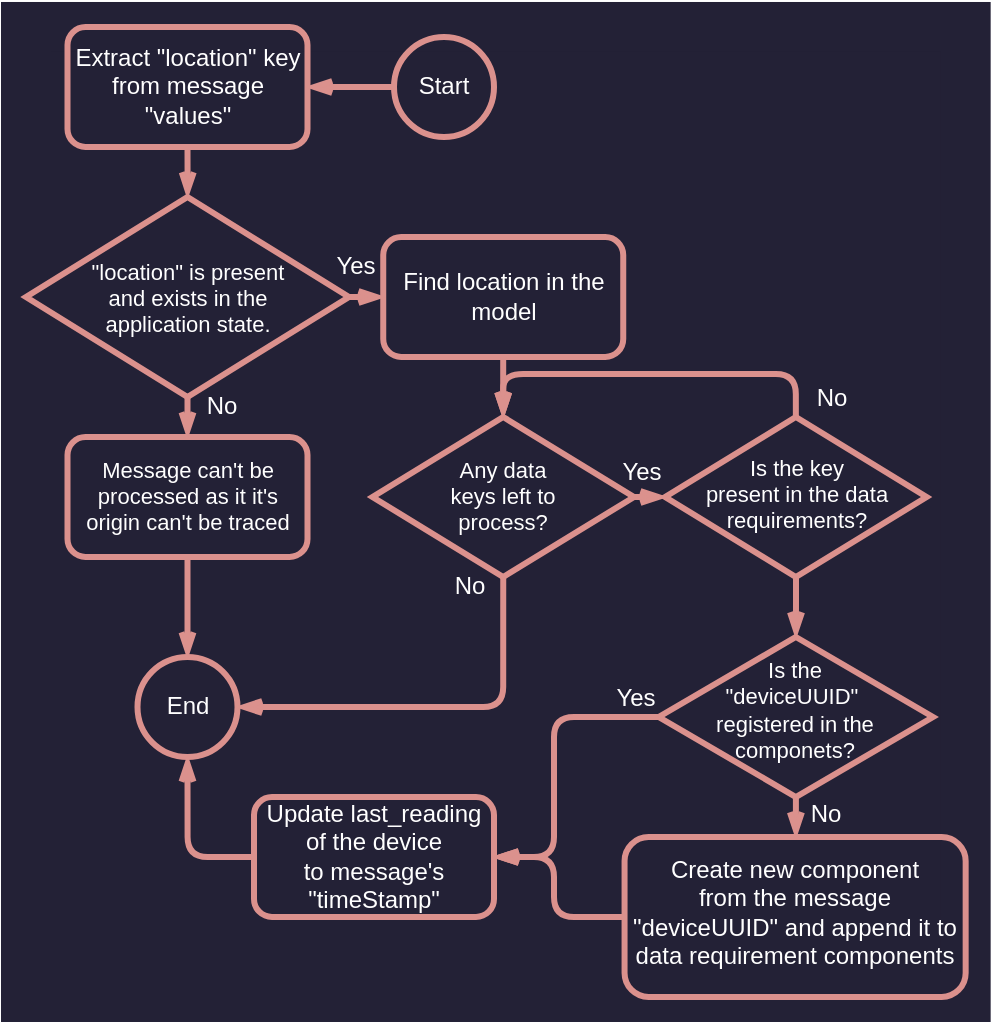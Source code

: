 <mxfile version="22.1.21" type="device">
  <diagram name="Page-1" id="BeeQXuH5mpLVNXQqc5U8">
    <mxGraphModel dx="986" dy="626" grid="0" gridSize="10" guides="1" tooltips="1" connect="1" arrows="1" fold="1" page="1" pageScale="1" pageWidth="850" pageHeight="1100" math="0" shadow="0">
      <root>
        <mxCell id="0" />
        <mxCell id="1" parent="0" />
        <mxCell id="66zhnWMjhhO7CBgq-leG-1" value="" style="edgeStyle=orthogonalEdgeStyle;shape=connector;curved=0;rounded=1;orthogonalLoop=1;jettySize=auto;html=1;labelBackgroundColor=default;strokeColor=#666666;strokeWidth=3;align=center;verticalAlign=middle;fontFamily=Helvetica;fontSize=12;fontColor=#666666;endArrow=openThin;endFill=0;fillColor=#FAE5C7;" parent="1" edge="1">
          <mxGeometry relative="1" as="geometry">
            <mxPoint x="260" y="1325.034" as="sourcePoint" />
          </mxGeometry>
        </mxCell>
        <mxCell id="66zhnWMjhhO7CBgq-leG-2" value="" style="edgeStyle=orthogonalEdgeStyle;shape=connector;curved=0;rounded=1;orthogonalLoop=1;jettySize=auto;html=1;labelBackgroundColor=default;strokeColor=#666666;strokeWidth=3;align=center;verticalAlign=middle;fontFamily=Helvetica;fontSize=12;fontColor=#666666;endArrow=openThin;endFill=0;fillColor=#FAE5C7;" parent="1" edge="1">
          <mxGeometry relative="1" as="geometry">
            <mxPoint x="288.38" y="1445" as="targetPoint" />
          </mxGeometry>
        </mxCell>
        <mxCell id="ECyIkPIBXfZ-GY6ZZjgO-1" value="" style="group;fontColor=#FFFFFF;fillColor=#232136;strokeColor=#232136;strokeWidth=25;container=0;" parent="1" vertex="1" connectable="0">
          <mxGeometry x="652" y="72.495" width="469.83" height="485" as="geometry" />
        </mxCell>
        <mxCell id="66zhnWMjhhO7CBgq-leG-128" value="Start" style="ellipse;whiteSpace=wrap;html=1;aspect=fixed;strokeColor=#DB918D;fontColor=#FFFFFF;fillColor=none;strokeWidth=3;container=0;" parent="1" vertex="1">
          <mxGeometry x="836" y="77.495" width="50" height="50" as="geometry" />
        </mxCell>
        <mxCell id="66zhnWMjhhO7CBgq-leG-129" value="" style="edgeStyle=orthogonalEdgeStyle;shape=connector;curved=0;rounded=1;orthogonalLoop=1;jettySize=auto;html=1;labelBackgroundColor=default;strokeColor=#DB918D;strokeWidth=3;align=center;verticalAlign=middle;fontFamily=Helvetica;fontSize=12;fontColor=#FFFFFF;endArrow=openThin;endFill=0;fillColor=#FAE5C7;exitX=0.5;exitY=1;exitDx=0;exitDy=0;" parent="1" source="66zhnWMjhhO7CBgq-leG-130" target="66zhnWMjhhO7CBgq-leG-133" edge="1">
          <mxGeometry relative="1" as="geometry">
            <mxPoint x="732.75" y="119.495" as="sourcePoint" />
          </mxGeometry>
        </mxCell>
        <mxCell id="66zhnWMjhhO7CBgq-leG-130" value="Extract &quot;location&quot; key from message &quot;values&quot;" style="rounded=1;whiteSpace=wrap;html=1;strokeColor=#DB918D;fontColor=#FFFFFF;fillColor=none;strokeWidth=3;container=0;" parent="1" vertex="1">
          <mxGeometry x="672.75" y="72.495" width="120" height="60" as="geometry" />
        </mxCell>
        <mxCell id="66zhnWMjhhO7CBgq-leG-127" value="" style="edgeStyle=orthogonalEdgeStyle;shape=connector;curved=0;rounded=1;orthogonalLoop=1;jettySize=auto;html=1;labelBackgroundColor=default;strokeColor=#DB918D;strokeWidth=3;align=center;verticalAlign=middle;fontFamily=Helvetica;fontSize=12;fontColor=#FFFFFF;endArrow=openThin;endFill=0;fillColor=#FAE5C7;" parent="1" source="66zhnWMjhhO7CBgq-leG-128" target="66zhnWMjhhO7CBgq-leG-130" edge="1">
          <mxGeometry relative="1" as="geometry" />
        </mxCell>
        <mxCell id="66zhnWMjhhO7CBgq-leG-133" value="&quot;location&quot; is present &lt;br style=&quot;font-size: 11px;&quot;&gt;and exists in the&lt;br style=&quot;font-size: 11px;&quot;&gt;application state." style="rhombus;whiteSpace=wrap;html=1;rounded=0;strokeColor=#DB918D;strokeWidth=3;align=center;verticalAlign=middle;fontFamily=Helvetica;fontSize=11;fontColor=#FFFFFF;fillColor=none;spacingTop=2;container=0;" parent="1" vertex="1">
          <mxGeometry x="652" y="157.495" width="161.5" height="100" as="geometry" />
        </mxCell>
        <mxCell id="66zhnWMjhhO7CBgq-leG-135" value="Message can&#39;t be processed as it it&#39;s origin can&#39;t be traced" style="rounded=1;whiteSpace=wrap;html=1;strokeColor=#DB918D;strokeWidth=3;align=center;verticalAlign=middle;fontFamily=Helvetica;fontSize=11;fontColor=#FFFFFF;fillColor=none;container=0;" parent="1" vertex="1">
          <mxGeometry x="672.75" y="277.495" width="120" height="60" as="geometry" />
        </mxCell>
        <mxCell id="66zhnWMjhhO7CBgq-leG-131" value="" style="edgeStyle=orthogonalEdgeStyle;shape=connector;curved=0;rounded=1;orthogonalLoop=1;jettySize=auto;html=1;labelBackgroundColor=default;strokeColor=#DB918D;strokeWidth=3;align=center;verticalAlign=middle;fontFamily=Helvetica;fontSize=12;fontColor=#FFFFFF;endArrow=openThin;endFill=0;fillColor=#FAE5C7;" parent="1" source="66zhnWMjhhO7CBgq-leG-133" target="66zhnWMjhhO7CBgq-leG-135" edge="1">
          <mxGeometry relative="1" as="geometry" />
        </mxCell>
        <mxCell id="66zhnWMjhhO7CBgq-leG-137" value="&lt;font style=&quot;&quot; face=&quot;Helvetica&quot;&gt;Find location in the model&lt;/font&gt;" style="rounded=1;whiteSpace=wrap;html=1;strokeColor=#DB918D;fontColor=#FFFFFF;fillColor=none;strokeWidth=3;container=0;" parent="1" vertex="1">
          <mxGeometry x="830.62" y="177.495" width="120" height="60" as="geometry" />
        </mxCell>
        <mxCell id="66zhnWMjhhO7CBgq-leG-132" value="" style="edgeStyle=orthogonalEdgeStyle;shape=connector;curved=0;rounded=1;orthogonalLoop=1;jettySize=auto;html=1;labelBackgroundColor=default;strokeColor=#DB918D;strokeWidth=3;align=center;verticalAlign=middle;fontFamily=Helvetica;fontSize=12;fontColor=#FFFFFF;endArrow=openThin;endFill=0;fillColor=#FAE5C7;" parent="1" source="66zhnWMjhhO7CBgq-leG-133" target="66zhnWMjhhO7CBgq-leG-137" edge="1">
          <mxGeometry relative="1" as="geometry">
            <Array as="points">
              <mxPoint x="826" y="207.495" />
              <mxPoint x="826" y="207.495" />
            </Array>
          </mxGeometry>
        </mxCell>
        <mxCell id="66zhnWMjhhO7CBgq-leG-140" value="Is the &lt;br&gt;&quot;deviceUUID&quot;&amp;nbsp;&lt;br&gt;registered in the &lt;br&gt;componets?" style="rhombus;whiteSpace=wrap;html=1;rounded=0;strokeColor=#DB918D;strokeWidth=3;align=center;verticalAlign=middle;fontFamily=Helvetica;fontSize=11;fontColor=#FFFFFF;fillColor=none;spacingTop=-6;container=0;" parent="1" vertex="1">
          <mxGeometry x="968.37" y="377.495" width="137.13" height="80" as="geometry" />
        </mxCell>
        <mxCell id="66zhnWMjhhO7CBgq-leG-145" value="Any data &lt;br&gt;keys left to&lt;br&gt;process?" style="rhombus;whiteSpace=wrap;html=1;rounded=0;strokeColor=#DB918D;strokeWidth=3;align=center;verticalAlign=middle;fontFamily=Helvetica;fontSize=11;fontColor=#FFFFFF;fillColor=none;spacingTop=-1;container=0;" parent="1" vertex="1">
          <mxGeometry x="825.245" y="267.495" width="130.75" height="80" as="geometry" />
        </mxCell>
        <mxCell id="66zhnWMjhhO7CBgq-leG-136" style="edgeStyle=orthogonalEdgeStyle;shape=connector;curved=0;rounded=1;orthogonalLoop=1;jettySize=auto;html=1;labelBackgroundColor=default;strokeColor=#DB918D;strokeWidth=3;align=center;verticalAlign=middle;fontFamily=Helvetica;fontSize=12;fontColor=#FFFFFF;endArrow=openThin;endFill=0;fillColor=#FAE5C7;" parent="1" source="66zhnWMjhhO7CBgq-leG-137" target="66zhnWMjhhO7CBgq-leG-145" edge="1">
          <mxGeometry relative="1" as="geometry" />
        </mxCell>
        <mxCell id="66zhnWMjhhO7CBgq-leG-147" value="Update last_reading of the device&lt;br&gt;to message&#39;s &quot;timeStamp&quot;" style="rounded=1;whiteSpace=wrap;html=1;strokeColor=#DB918D;fontColor=#FFFFFF;fillColor=none;strokeWidth=3;container=0;" parent="1" vertex="1">
          <mxGeometry x="766" y="457.495" width="120" height="60" as="geometry" />
        </mxCell>
        <mxCell id="66zhnWMjhhO7CBgq-leG-138" style="edgeStyle=orthogonalEdgeStyle;shape=connector;curved=0;rounded=1;orthogonalLoop=1;jettySize=auto;html=1;labelBackgroundColor=default;strokeColor=#DB918D;strokeWidth=3;align=center;verticalAlign=middle;fontFamily=Helvetica;fontSize=12;fontColor=#FFFFFF;endArrow=openThin;endFill=0;fillColor=#FAE5C7;exitX=0;exitY=0.5;exitDx=0;exitDy=0;" parent="1" source="66zhnWMjhhO7CBgq-leG-140" target="66zhnWMjhhO7CBgq-leG-147" edge="1">
          <mxGeometry relative="1" as="geometry">
            <Array as="points">
              <mxPoint x="916" y="417.495" />
              <mxPoint x="916" y="487.495" />
            </Array>
          </mxGeometry>
        </mxCell>
        <mxCell id="66zhnWMjhhO7CBgq-leG-148" style="edgeStyle=orthogonalEdgeStyle;shape=connector;curved=0;rounded=1;orthogonalLoop=1;jettySize=auto;html=1;labelBackgroundColor=default;strokeColor=#DB918D;strokeWidth=3;align=center;verticalAlign=middle;fontFamily=Helvetica;fontSize=12;fontColor=#FFFFFF;endArrow=openThin;endFill=0;fillColor=#FAE5C7;entryX=0.5;entryY=0;entryDx=0;entryDy=0;exitX=0.5;exitY=0;exitDx=0;exitDy=0;" parent="1" source="66zhnWMjhhO7CBgq-leG-150" target="66zhnWMjhhO7CBgq-leG-145" edge="1">
          <mxGeometry relative="1" as="geometry">
            <mxPoint x="1036.621" y="237.495" as="targetPoint" />
            <Array as="points">
              <mxPoint x="1037" y="246" />
              <mxPoint x="891" y="246" />
            </Array>
          </mxGeometry>
        </mxCell>
        <mxCell id="66zhnWMjhhO7CBgq-leG-149" value="" style="edgeStyle=orthogonalEdgeStyle;shape=connector;curved=0;rounded=1;orthogonalLoop=1;jettySize=auto;html=1;labelBackgroundColor=default;strokeColor=#DB918D;strokeWidth=3;align=center;verticalAlign=middle;fontFamily=Helvetica;fontSize=12;fontColor=#FFFFFF;endArrow=openThin;endFill=0;fillColor=#FAE5C7;" parent="1" source="66zhnWMjhhO7CBgq-leG-150" target="66zhnWMjhhO7CBgq-leG-140" edge="1">
          <mxGeometry relative="1" as="geometry" />
        </mxCell>
        <mxCell id="66zhnWMjhhO7CBgq-leG-150" value="Is the key &lt;br&gt;present in the data requirements?" style="rhombus;whiteSpace=wrap;html=1;rounded=0;strokeColor=#DB918D;strokeWidth=3;align=center;verticalAlign=middle;fontFamily=Helvetica;fontSize=11;fontColor=#FFFFFF;fillColor=none;spacingTop=-3;container=0;" parent="1" vertex="1">
          <mxGeometry x="971.555" y="267.495" width="130.75" height="80" as="geometry" />
        </mxCell>
        <mxCell id="66zhnWMjhhO7CBgq-leG-143" value="" style="edgeStyle=orthogonalEdgeStyle;shape=connector;curved=0;rounded=1;orthogonalLoop=1;jettySize=auto;html=1;labelBackgroundColor=default;strokeColor=#DB918D;strokeWidth=3;align=center;verticalAlign=middle;fontFamily=Helvetica;fontSize=12;fontColor=#FFFFFF;endArrow=openThin;endFill=0;fillColor=#FAE5C7;" parent="1" source="66zhnWMjhhO7CBgq-leG-145" target="66zhnWMjhhO7CBgq-leG-150" edge="1">
          <mxGeometry relative="1" as="geometry">
            <Array as="points">
              <mxPoint x="966" y="307.495" />
              <mxPoint x="966" y="307.495" />
            </Array>
          </mxGeometry>
        </mxCell>
        <mxCell id="66zhnWMjhhO7CBgq-leG-151" value="End" style="ellipse;whiteSpace=wrap;html=1;aspect=fixed;strokeColor=#DB918D;fontColor=#FFFFFF;fillColor=none;strokeWidth=3;container=0;" parent="1" vertex="1">
          <mxGeometry x="707.75" y="387.495" width="50" height="50" as="geometry" />
        </mxCell>
        <mxCell id="66zhnWMjhhO7CBgq-leG-134" value="" style="edgeStyle=orthogonalEdgeStyle;shape=connector;curved=0;rounded=1;orthogonalLoop=1;jettySize=auto;html=1;labelBackgroundColor=default;strokeColor=#DB918D;strokeWidth=3;align=center;verticalAlign=middle;fontFamily=Helvetica;fontSize=12;fontColor=#FFFFFF;endArrow=openThin;endFill=0;fillColor=#FAE5C7;" parent="1" source="66zhnWMjhhO7CBgq-leG-135" target="66zhnWMjhhO7CBgq-leG-151" edge="1">
          <mxGeometry relative="1" as="geometry" />
        </mxCell>
        <mxCell id="66zhnWMjhhO7CBgq-leG-144" style="edgeStyle=orthogonalEdgeStyle;shape=connector;curved=0;rounded=1;orthogonalLoop=1;jettySize=auto;html=1;labelBackgroundColor=default;strokeColor=#DB918D;strokeWidth=3;align=center;verticalAlign=middle;fontFamily=Helvetica;fontSize=12;fontColor=#FFFFFF;endArrow=openThin;endFill=0;fillColor=#FAE5C7;exitX=0.5;exitY=1;exitDx=0;exitDy=0;entryX=1;entryY=0.5;entryDx=0;entryDy=0;" parent="1" source="66zhnWMjhhO7CBgq-leG-145" target="66zhnWMjhhO7CBgq-leG-151" edge="1">
          <mxGeometry relative="1" as="geometry" />
        </mxCell>
        <mxCell id="66zhnWMjhhO7CBgq-leG-146" style="edgeStyle=orthogonalEdgeStyle;shape=connector;curved=0;rounded=1;orthogonalLoop=1;jettySize=auto;html=1;labelBackgroundColor=default;strokeColor=#DB918D;strokeWidth=3;align=center;verticalAlign=middle;fontFamily=Helvetica;fontSize=12;fontColor=#FFFFFF;endArrow=openThin;endFill=0;fillColor=#FAE5C7;" parent="1" source="66zhnWMjhhO7CBgq-leG-147" target="66zhnWMjhhO7CBgq-leG-151" edge="1">
          <mxGeometry relative="1" as="geometry" />
        </mxCell>
        <mxCell id="66zhnWMjhhO7CBgq-leG-152" style="edgeStyle=orthogonalEdgeStyle;shape=connector;curved=0;rounded=1;orthogonalLoop=1;jettySize=auto;html=1;exitX=0;exitY=0.5;exitDx=0;exitDy=0;labelBackgroundColor=default;strokeColor=#DB918D;strokeWidth=3;align=center;verticalAlign=middle;fontFamily=Helvetica;fontSize=12;fontColor=#FFFFFF;endArrow=openThin;endFill=0;fillColor=#FAE5C7;" parent="1" source="66zhnWMjhhO7CBgq-leG-153" target="66zhnWMjhhO7CBgq-leG-147" edge="1">
          <mxGeometry relative="1" as="geometry">
            <Array as="points">
              <mxPoint x="916" y="517.495" />
              <mxPoint x="916" y="487.495" />
            </Array>
          </mxGeometry>
        </mxCell>
        <mxCell id="66zhnWMjhhO7CBgq-leG-153" value="Create new component&lt;br&gt;from the message &quot;deviceUUID&quot; and append it to data requirement components" style="rounded=1;whiteSpace=wrap;html=1;strokeColor=#DB918D;fontColor=#FFFFFF;fillColor=none;strokeWidth=3;spacingTop=-4;container=0;" parent="1" vertex="1">
          <mxGeometry x="951.28" y="477.495" width="170.55" height="80" as="geometry" />
        </mxCell>
        <mxCell id="66zhnWMjhhO7CBgq-leG-139" value="" style="edgeStyle=orthogonalEdgeStyle;shape=connector;curved=0;rounded=1;orthogonalLoop=1;jettySize=auto;html=1;labelBackgroundColor=default;strokeColor=#DB918D;strokeWidth=3;align=center;verticalAlign=middle;fontFamily=Helvetica;fontSize=12;fontColor=#FFFFFF;endArrow=openThin;endFill=0;fillColor=#FAE5C7;" parent="1" source="66zhnWMjhhO7CBgq-leG-140" target="66zhnWMjhhO7CBgq-leG-153" edge="1">
          <mxGeometry relative="1" as="geometry" />
        </mxCell>
        <mxCell id="J-ikr5xU903MYL2jfD-M-1" value="&lt;font color=&quot;#ffffff&quot;&gt;Yes&lt;/font&gt;" style="text;html=1;strokeColor=none;fillColor=none;align=center;verticalAlign=middle;whiteSpace=wrap;rounded=0;fontSize=12;fontFamily=Helvetica;fontColor=#666666;container=0;" vertex="1" parent="1">
          <mxGeometry x="787" y="177.49" width="60" height="30" as="geometry" />
        </mxCell>
        <mxCell id="J-ikr5xU903MYL2jfD-M-2" value="&lt;font color=&quot;#ffffff&quot;&gt;No&lt;/font&gt;" style="text;html=1;strokeColor=none;fillColor=none;align=center;verticalAlign=middle;whiteSpace=wrap;rounded=0;fontSize=12;fontFamily=Helvetica;fontColor=#666666;container=0;" vertex="1" parent="1">
          <mxGeometry x="720" y="247.49" width="60" height="30" as="geometry" />
        </mxCell>
        <mxCell id="J-ikr5xU903MYL2jfD-M-3" value="&lt;font color=&quot;#ffffff&quot;&gt;Yes&lt;/font&gt;" style="text;html=1;strokeColor=none;fillColor=none;align=center;verticalAlign=middle;whiteSpace=wrap;rounded=0;fontSize=12;fontFamily=Helvetica;fontColor=#666666;container=0;" vertex="1" parent="1">
          <mxGeometry x="930" y="280" width="60" height="30" as="geometry" />
        </mxCell>
        <mxCell id="J-ikr5xU903MYL2jfD-M-6" value="&lt;font color=&quot;#ffffff&quot;&gt;No&lt;/font&gt;" style="text;html=1;strokeColor=none;fillColor=none;align=center;verticalAlign=middle;whiteSpace=wrap;rounded=0;fontSize=12;fontFamily=Helvetica;fontColor=#666666;container=0;" vertex="1" parent="1">
          <mxGeometry x="844" y="337.49" width="60" height="30" as="geometry" />
        </mxCell>
        <mxCell id="J-ikr5xU903MYL2jfD-M-7" value="&lt;font color=&quot;#ffffff&quot;&gt;No&lt;/font&gt;" style="text;html=1;strokeColor=none;fillColor=none;align=center;verticalAlign=middle;whiteSpace=wrap;rounded=0;fontSize=12;fontFamily=Helvetica;fontColor=#666666;container=0;" vertex="1" parent="1">
          <mxGeometry x="1025" y="243" width="60" height="30" as="geometry" />
        </mxCell>
        <mxCell id="J-ikr5xU903MYL2jfD-M-8" value="&lt;font color=&quot;#ffffff&quot;&gt;No&lt;/font&gt;" style="text;html=1;strokeColor=none;fillColor=none;align=center;verticalAlign=middle;whiteSpace=wrap;rounded=0;fontSize=12;fontFamily=Helvetica;fontColor=#666666;container=0;" vertex="1" parent="1">
          <mxGeometry x="1022" y="451" width="60" height="30" as="geometry" />
        </mxCell>
        <mxCell id="J-ikr5xU903MYL2jfD-M-9" value="&lt;font color=&quot;#ffffff&quot;&gt;Yes&lt;/font&gt;" style="text;html=1;strokeColor=none;fillColor=none;align=center;verticalAlign=middle;whiteSpace=wrap;rounded=0;fontSize=12;fontFamily=Helvetica;fontColor=#666666;container=0;" vertex="1" parent="1">
          <mxGeometry x="927" y="393" width="60" height="30" as="geometry" />
        </mxCell>
      </root>
    </mxGraphModel>
  </diagram>
</mxfile>
